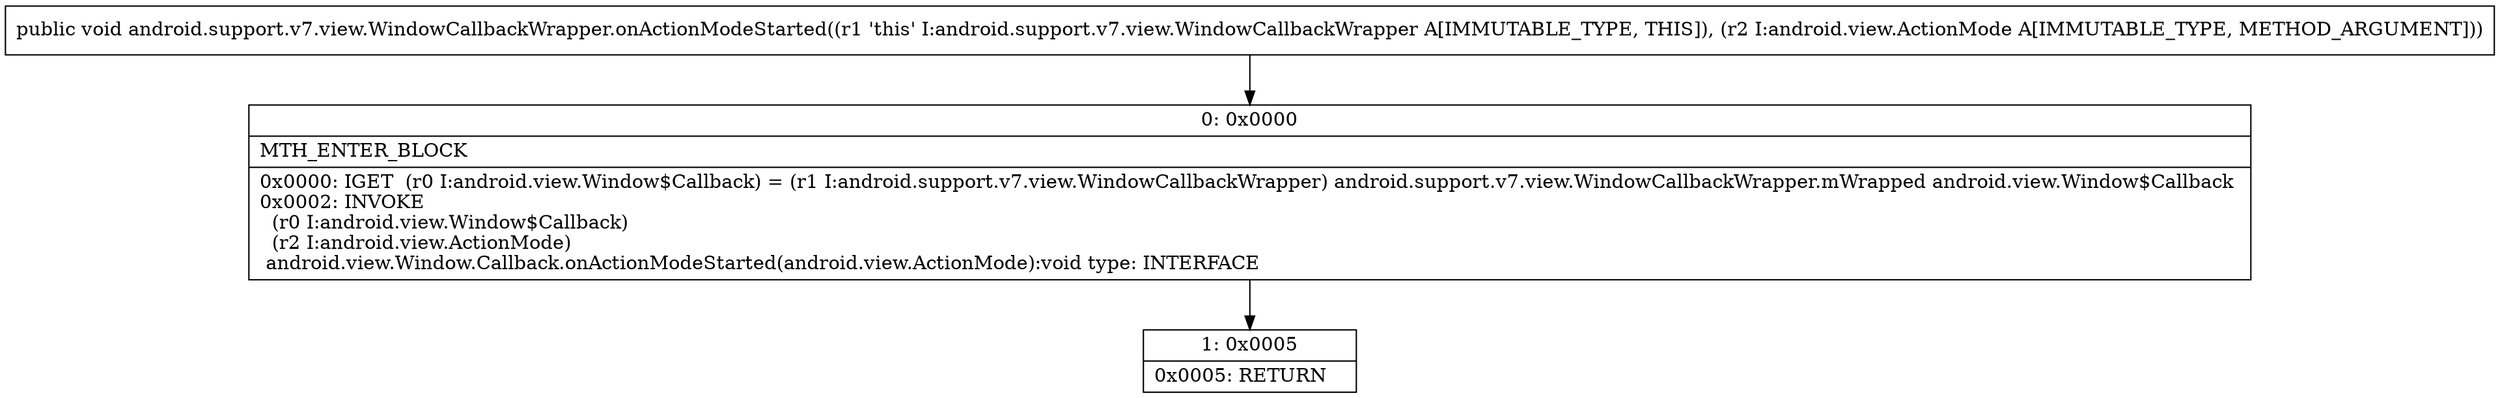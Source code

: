 digraph "CFG forandroid.support.v7.view.WindowCallbackWrapper.onActionModeStarted(Landroid\/view\/ActionMode;)V" {
Node_0 [shape=record,label="{0\:\ 0x0000|MTH_ENTER_BLOCK\l|0x0000: IGET  (r0 I:android.view.Window$Callback) = (r1 I:android.support.v7.view.WindowCallbackWrapper) android.support.v7.view.WindowCallbackWrapper.mWrapped android.view.Window$Callback \l0x0002: INVOKE  \l  (r0 I:android.view.Window$Callback)\l  (r2 I:android.view.ActionMode)\l android.view.Window.Callback.onActionModeStarted(android.view.ActionMode):void type: INTERFACE \l}"];
Node_1 [shape=record,label="{1\:\ 0x0005|0x0005: RETURN   \l}"];
MethodNode[shape=record,label="{public void android.support.v7.view.WindowCallbackWrapper.onActionModeStarted((r1 'this' I:android.support.v7.view.WindowCallbackWrapper A[IMMUTABLE_TYPE, THIS]), (r2 I:android.view.ActionMode A[IMMUTABLE_TYPE, METHOD_ARGUMENT])) }"];
MethodNode -> Node_0;
Node_0 -> Node_1;
}

